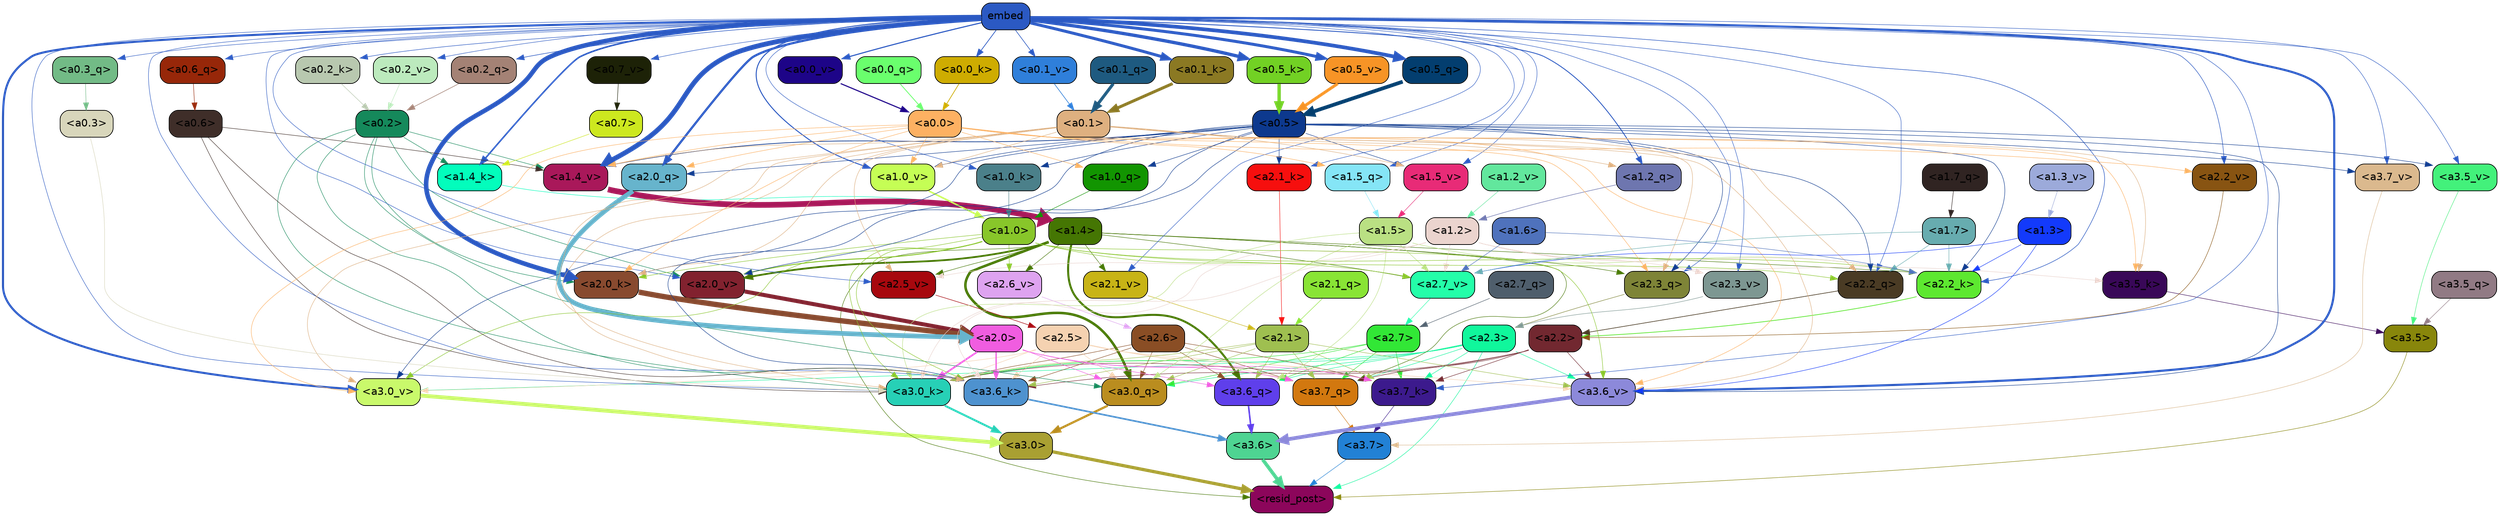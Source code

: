 strict digraph "" {
	graph [bgcolor=transparent,
		layout=dot,
		overlap=false,
		splines=true
	];
	"<a3.7>"	[color=black,
		fillcolor="#2281d5",
		fontname=Helvetica,
		shape=box,
		style="filled, rounded"];
	"<resid_post>"	[color=black,
		fillcolor="#8c065b",
		fontname=Helvetica,
		shape=box,
		style="filled, rounded"];
	"<a3.7>" -> "<resid_post>"	[color="#2281d5",
		penwidth=0.6];
	"<a3.6>"	[color=black,
		fillcolor="#4ed492",
		fontname=Helvetica,
		shape=box,
		style="filled, rounded"];
	"<a3.6>" -> "<resid_post>"	[color="#4ed492",
		penwidth=4.646730065345764];
	"<a3.5>"	[color=black,
		fillcolor="#88860b",
		fontname=Helvetica,
		shape=box,
		style="filled, rounded"];
	"<a3.5>" -> "<resid_post>"	[color="#88860b",
		penwidth=0.6];
	"<a3.0>"	[color=black,
		fillcolor="#a9a032",
		fontname=Helvetica,
		shape=box,
		style="filled, rounded"];
	"<a3.0>" -> "<resid_post>"	[color="#a9a032",
		penwidth=4.323132634162903];
	"<a2.3>"	[color=black,
		fillcolor="#10f79c",
		fontname=Helvetica,
		shape=box,
		style="filled, rounded"];
	"<a2.3>" -> "<resid_post>"	[color="#10f79c",
		penwidth=0.6];
	"<a3.7_q>"	[color=black,
		fillcolor="#d2780f",
		fontname=Helvetica,
		shape=box,
		style="filled, rounded"];
	"<a2.3>" -> "<a3.7_q>"	[color="#10f79c",
		penwidth=0.6];
	"<a3.6_q>"	[color=black,
		fillcolor="#5f3feb",
		fontname=Helvetica,
		shape=box,
		style="filled, rounded"];
	"<a2.3>" -> "<a3.6_q>"	[color="#10f79c",
		penwidth=0.6];
	"<a3.0_q>"	[color=black,
		fillcolor="#ba8d1f",
		fontname=Helvetica,
		shape=box,
		style="filled, rounded"];
	"<a2.3>" -> "<a3.0_q>"	[color="#10f79c",
		penwidth=0.6];
	"<a3.7_k>"	[color=black,
		fillcolor="#3c1a8d",
		fontname=Helvetica,
		shape=box,
		style="filled, rounded"];
	"<a2.3>" -> "<a3.7_k>"	[color="#10f79c",
		penwidth=0.6];
	"<a3.0_k>"	[color=black,
		fillcolor="#27d0b6",
		fontname=Helvetica,
		shape=box,
		style="filled, rounded"];
	"<a2.3>" -> "<a3.0_k>"	[color="#10f79c",
		penwidth=0.6];
	"<a3.6_v>"	[color=black,
		fillcolor="#8c89da",
		fontname=Helvetica,
		shape=box,
		style="filled, rounded"];
	"<a2.3>" -> "<a3.6_v>"	[color="#10f79c",
		penwidth=0.6];
	"<a3.0_v>"	[color=black,
		fillcolor="#c9f96b",
		fontname=Helvetica,
		shape=box,
		style="filled, rounded"];
	"<a2.3>" -> "<a3.0_v>"	[color="#10f79c",
		penwidth=0.6];
	"<a1.4>"	[color=black,
		fillcolor="#457603",
		fontname=Helvetica,
		shape=box,
		style="filled, rounded"];
	"<a1.4>" -> "<resid_post>"	[color="#457603",
		penwidth=0.6];
	"<a1.4>" -> "<a3.7_q>"	[color="#457603",
		penwidth=0.6];
	"<a1.4>" -> "<a3.6_q>"	[color="#457603",
		penwidth=2.700703263282776];
	"<a1.4>" -> "<a3.0_q>"	[color="#457603",
		penwidth=3.34255850315094];
	"<a2.3_q>"	[color=black,
		fillcolor="#7e8437",
		fontname=Helvetica,
		shape=box,
		style="filled, rounded"];
	"<a1.4>" -> "<a2.3_q>"	[color="#457603",
		penwidth=0.6];
	"<a2.2_k>"	[color=black,
		fillcolor="#5de830",
		fontname=Helvetica,
		shape=box,
		style="filled, rounded"];
	"<a1.4>" -> "<a2.2_k>"	[color="#457603",
		penwidth=0.6];
	"<a2.7_v>"	[color=black,
		fillcolor="#24fea9",
		fontname=Helvetica,
		shape=box,
		style="filled, rounded"];
	"<a1.4>" -> "<a2.7_v>"	[color="#457603",
		penwidth=0.6];
	"<a2.6_v>"	[color=black,
		fillcolor="#dea3f0",
		fontname=Helvetica,
		shape=box,
		style="filled, rounded"];
	"<a1.4>" -> "<a2.6_v>"	[color="#457603",
		penwidth=0.6];
	"<a2.5_v>"	[color=black,
		fillcolor="#a7080e",
		fontname=Helvetica,
		shape=box,
		style="filled, rounded"];
	"<a1.4>" -> "<a2.5_v>"	[color="#457603",
		penwidth=0.6];
	"<a2.1_v>"	[color=black,
		fillcolor="#c8b416",
		fontname=Helvetica,
		shape=box,
		style="filled, rounded"];
	"<a1.4>" -> "<a2.1_v>"	[color="#457603",
		penwidth=0.6];
	"<a2.0_v>"	[color=black,
		fillcolor="#82222f",
		fontname=Helvetica,
		shape=box,
		style="filled, rounded"];
	"<a1.4>" -> "<a2.0_v>"	[color="#457603",
		penwidth=2.387977123260498];
	"<a3.7_q>" -> "<a3.7>"	[color="#d2780f",
		penwidth=0.6];
	"<a3.6_q>" -> "<a3.6>"	[color="#5f3feb",
		penwidth=2.03758105635643];
	"<a3.5_q>"	[color=black,
		fillcolor="#917a84",
		fontname=Helvetica,
		shape=box,
		style="filled, rounded"];
	"<a3.5_q>" -> "<a3.5>"	[color="#917a84",
		penwidth=0.6];
	"<a3.0_q>" -> "<a3.0>"	[color="#ba8d1f",
		penwidth=2.8638100624084473];
	"<a3.7_k>" -> "<a3.7>"	[color="#3c1a8d",
		penwidth=0.6];
	"<a3.6_k>"	[color=black,
		fillcolor="#4e92cf",
		fontname=Helvetica,
		shape=box,
		style="filled, rounded"];
	"<a3.6_k>" -> "<a3.6>"	[color="#4e92cf",
		penwidth=2.174198240041733];
	"<a3.5_k>"	[color=black,
		fillcolor="#390858",
		fontname=Helvetica,
		shape=box,
		style="filled, rounded"];
	"<a3.5_k>" -> "<a3.5>"	[color="#390858",
		penwidth=0.6];
	"<a3.0_k>" -> "<a3.0>"	[color="#27d0b6",
		penwidth=2.6274144649505615];
	"<a3.7_v>"	[color=black,
		fillcolor="#dbb98e",
		fontname=Helvetica,
		shape=box,
		style="filled, rounded"];
	"<a3.7_v>" -> "<a3.7>"	[color="#dbb98e",
		penwidth=0.6];
	"<a3.6_v>" -> "<a3.6>"	[color="#8c89da",
		penwidth=5.002329230308533];
	"<a3.5_v>"	[color=black,
		fillcolor="#43f17b",
		fontname=Helvetica,
		shape=box,
		style="filled, rounded"];
	"<a3.5_v>" -> "<a3.5>"	[color="#43f17b",
		penwidth=0.6];
	"<a3.0_v>" -> "<a3.0>"	[color="#c9f96b",
		penwidth=5.188832879066467];
	"<a2.7>"	[color=black,
		fillcolor="#32e736",
		fontname=Helvetica,
		shape=box,
		style="filled, rounded"];
	"<a2.7>" -> "<a3.7_q>"	[color="#32e736",
		penwidth=0.6];
	"<a2.7>" -> "<a3.6_q>"	[color="#32e736",
		penwidth=0.6];
	"<a2.7>" -> "<a3.0_q>"	[color="#32e736",
		penwidth=0.6];
	"<a2.7>" -> "<a3.7_k>"	[color="#32e736",
		penwidth=0.6];
	"<a2.7>" -> "<a3.0_k>"	[color="#32e736",
		penwidth=0.6];
	"<a2.6>"	[color=black,
		fillcolor="#8a4e25",
		fontname=Helvetica,
		shape=box,
		style="filled, rounded"];
	"<a2.6>" -> "<a3.7_q>"	[color="#8a4e25",
		penwidth=0.6];
	"<a2.6>" -> "<a3.6_q>"	[color="#8a4e25",
		penwidth=0.6];
	"<a2.6>" -> "<a3.0_q>"	[color="#8a4e25",
		penwidth=0.6];
	"<a2.6>" -> "<a3.7_k>"	[color="#8a4e25",
		penwidth=0.6];
	"<a2.6>" -> "<a3.6_k>"	[color="#8a4e25",
		penwidth=0.6];
	"<a2.6>" -> "<a3.0_k>"	[color="#8a4e25",
		penwidth=0.6];
	"<a2.5>"	[color=black,
		fillcolor="#f5d2b1",
		fontname=Helvetica,
		shape=box,
		style="filled, rounded"];
	"<a2.5>" -> "<a3.7_q>"	[color="#f5d2b1",
		penwidth=0.6];
	"<a2.5>" -> "<a3.0_q>"	[color="#f5d2b1",
		penwidth=0.6];
	"<a2.5>" -> "<a3.7_k>"	[color="#f5d2b1",
		penwidth=0.6];
	"<a2.5>" -> "<a3.6_k>"	[color="#f5d2b1",
		penwidth=0.6];
	"<a2.5>" -> "<a3.0_k>"	[color="#f5d2b1",
		penwidth=0.6];
	"<a2.5>" -> "<a3.6_v>"	[color="#f5d2b1",
		penwidth=0.6];
	"<a2.5>" -> "<a3.0_v>"	[color="#f5d2b1",
		penwidth=0.6];
	"<a2.2>"	[color=black,
		fillcolor="#722830",
		fontname=Helvetica,
		shape=box,
		style="filled, rounded"];
	"<a2.2>" -> "<a3.7_q>"	[color="#722830",
		penwidth=0.6];
	"<a2.2>" -> "<a3.7_k>"	[color="#722830",
		penwidth=0.6];
	"<a2.2>" -> "<a3.6_k>"	[color="#722830",
		penwidth=0.6];
	"<a2.2>" -> "<a3.0_k>"	[color="#722830",
		penwidth=0.6];
	"<a2.2>" -> "<a3.6_v>"	[color="#722830",
		penwidth=0.6];
	"<a2.1>"	[color=black,
		fillcolor="#9fbf50",
		fontname=Helvetica,
		shape=box,
		style="filled, rounded"];
	"<a2.1>" -> "<a3.7_q>"	[color="#9fbf50",
		penwidth=0.6];
	"<a2.1>" -> "<a3.6_q>"	[color="#9fbf50",
		penwidth=0.6];
	"<a2.1>" -> "<a3.0_q>"	[color="#9fbf50",
		penwidth=0.6];
	"<a2.1>" -> "<a3.7_k>"	[color="#9fbf50",
		penwidth=0.6];
	"<a2.1>" -> "<a3.6_k>"	[color="#9fbf50",
		penwidth=0.6];
	"<a2.1>" -> "<a3.0_k>"	[color="#9fbf50",
		penwidth=0.6];
	"<a2.1>" -> "<a3.6_v>"	[color="#9fbf50",
		penwidth=0.6];
	"<a2.0>"	[color=black,
		fillcolor="#f05de0",
		fontname=Helvetica,
		shape=box,
		style="filled, rounded"];
	"<a2.0>" -> "<a3.7_q>"	[color="#f05de0",
		penwidth=0.6];
	"<a2.0>" -> "<a3.6_q>"	[color="#f05de0",
		penwidth=0.6];
	"<a2.0>" -> "<a3.0_q>"	[color="#f05de0",
		penwidth=0.6];
	"<a2.0>" -> "<a3.7_k>"	[color="#f05de0",
		penwidth=0.6];
	"<a2.0>" -> "<a3.6_k>"	[color="#f05de0",
		penwidth=1.6454488784074783];
	"<a2.0>" -> "<a3.0_k>"	[color="#f05de0",
		penwidth=2.2218968719244003];
	"<a1.5>"	[color=black,
		fillcolor="#bae083",
		fontname=Helvetica,
		shape=box,
		style="filled, rounded"];
	"<a1.5>" -> "<a3.6_q>"	[color="#bae083",
		penwidth=0.6];
	"<a1.5>" -> "<a3.0_q>"	[color="#bae083",
		penwidth=0.6];
	"<a1.5>" -> "<a3.0_k>"	[color="#bae083",
		penwidth=0.6];
	"<a1.5>" -> "<a2.2_k>"	[color="#bae083",
		penwidth=0.6];
	"<a1.5>" -> "<a2.7_v>"	[color="#bae083",
		penwidth=0.6];
	"<a0.2>"	[color=black,
		fillcolor="#15895b",
		fontname=Helvetica,
		shape=box,
		style="filled, rounded"];
	"<a0.2>" -> "<a3.0_q>"	[color="#15895b",
		penwidth=0.6];
	"<a0.2>" -> "<a3.6_k>"	[color="#15895b",
		penwidth=0.6];
	"<a0.2>" -> "<a3.0_k>"	[color="#15895b",
		penwidth=0.6];
	"<a2.0_k>"	[color=black,
		fillcolor="#884a2f",
		fontname=Helvetica,
		shape=box,
		style="filled, rounded"];
	"<a0.2>" -> "<a2.0_k>"	[color="#15895b",
		penwidth=0.6];
	"<a0.2>" -> "<a2.0_v>"	[color="#15895b",
		penwidth=0.6];
	"<a1.4_k>"	[color=black,
		fillcolor="#03fdbc",
		fontname=Helvetica,
		shape=box,
		style="filled, rounded"];
	"<a0.2>" -> "<a1.4_k>"	[color="#15895b",
		penwidth=0.6];
	"<a1.4_v>"	[color=black,
		fillcolor="#a9185a",
		fontname=Helvetica,
		shape=box,
		style="filled, rounded"];
	"<a0.2>" -> "<a1.4_v>"	[color="#15895b",
		penwidth=0.6];
	embed	[color=black,
		fillcolor="#2b59c3",
		fontname=Helvetica,
		shape=box,
		style="filled, rounded"];
	embed -> "<a3.7_k>"	[color="#2b59c3",
		penwidth=0.6];
	embed -> "<a3.6_k>"	[color="#2b59c3",
		penwidth=0.6];
	embed -> "<a3.0_k>"	[color="#2b59c3",
		penwidth=0.6];
	embed -> "<a3.7_v>"	[color="#2b59c3",
		penwidth=0.6];
	embed -> "<a3.6_v>"	[color="#2b59c3",
		penwidth=2.8301228284835815];
	embed -> "<a3.5_v>"	[color="#2b59c3",
		penwidth=0.6];
	embed -> "<a3.0_v>"	[color="#2b59c3",
		penwidth=2.7660785913467407];
	embed -> "<a2.3_q>"	[color="#2b59c3",
		penwidth=0.6];
	"<a2.2_q>"	[color=black,
		fillcolor="#4a3b24",
		fontname=Helvetica,
		shape=box,
		style="filled, rounded"];
	embed -> "<a2.2_q>"	[color="#2b59c3",
		penwidth=0.6];
	"<a2.0_q>"	[color=black,
		fillcolor="#67b4cc",
		fontname=Helvetica,
		shape=box,
		style="filled, rounded"];
	embed -> "<a2.0_q>"	[color="#2b59c3",
		penwidth=2.918822765350342];
	embed -> "<a2.2_k>"	[color="#2b59c3",
		penwidth=0.7099294662475586];
	"<a2.1_k>"	[color=black,
		fillcolor="#f60f0e",
		fontname=Helvetica,
		shape=box,
		style="filled, rounded"];
	embed -> "<a2.1_k>"	[color="#2b59c3",
		penwidth=0.6];
	embed -> "<a2.0_k>"	[color="#2b59c3",
		penwidth=6.075345039367676];
	embed -> "<a2.5_v>"	[color="#2b59c3",
		penwidth=0.6];
	"<a2.3_v>"	[color=black,
		fillcolor="#7d9792",
		fontname=Helvetica,
		shape=box,
		style="filled, rounded"];
	embed -> "<a2.3_v>"	[color="#2b59c3",
		penwidth=0.6];
	"<a2.2_v>"	[color=black,
		fillcolor="#885412",
		fontname=Helvetica,
		shape=box,
		style="filled, rounded"];
	embed -> "<a2.2_v>"	[color="#2b59c3",
		penwidth=0.6909599304199219];
	embed -> "<a2.1_v>"	[color="#2b59c3",
		penwidth=0.6];
	embed -> "<a2.0_v>"	[color="#2b59c3",
		penwidth=0.6];
	"<a1.5_q>"	[color=black,
		fillcolor="#85e5f6",
		fontname=Helvetica,
		shape=box,
		style="filled, rounded"];
	embed -> "<a1.5_q>"	[color="#2b59c3",
		penwidth=0.6];
	"<a1.2_q>"	[color=black,
		fillcolor="#6e76af",
		fontname=Helvetica,
		shape=box,
		style="filled, rounded"];
	embed -> "<a1.2_q>"	[color="#2b59c3",
		penwidth=1.1075286865234375];
	embed -> "<a1.4_k>"	[color="#2b59c3",
		penwidth=2.043105125427246];
	"<a1.0_k>"	[color=black,
		fillcolor="#4b808a",
		fontname=Helvetica,
		shape=box,
		style="filled, rounded"];
	embed -> "<a1.0_k>"	[color="#2b59c3",
		penwidth=0.6];
	"<a1.5_v>"	[color=black,
		fillcolor="#e82b77",
		fontname=Helvetica,
		shape=box,
		style="filled, rounded"];
	embed -> "<a1.5_v>"	[color="#2b59c3",
		penwidth=0.6];
	embed -> "<a1.4_v>"	[color="#2b59c3",
		penwidth=6.46385931968689];
	"<a1.0_v>"	[color=black,
		fillcolor="#c5fe55",
		fontname=Helvetica,
		shape=box,
		style="filled, rounded"];
	embed -> "<a1.0_v>"	[color="#2b59c3",
		penwidth=1.273291826248169];
	"<a0.6_q>"	[color=black,
		fillcolor="#972709",
		fontname=Helvetica,
		shape=box,
		style="filled, rounded"];
	embed -> "<a0.6_q>"	[color="#2b59c3",
		penwidth=0.6];
	"<a0.5_q>"	[color=black,
		fillcolor="#033e6f",
		fontname=Helvetica,
		shape=box,
		style="filled, rounded"];
	embed -> "<a0.5_q>"	[color="#2b59c3",
		penwidth=4.941530704498291];
	"<a0.3_q>"	[color=black,
		fillcolor="#72bb86",
		fontname=Helvetica,
		shape=box,
		style="filled, rounded"];
	embed -> "<a0.3_q>"	[color="#2b59c3",
		penwidth=0.6];
	"<a0.2_q>"	[color=black,
		fillcolor="#a48275",
		fontname=Helvetica,
		shape=box,
		style="filled, rounded"];
	embed -> "<a0.2_q>"	[color="#2b59c3",
		penwidth=0.739351749420166];
	"<a0.5_k>"	[color=black,
		fillcolor="#72d124",
		fontname=Helvetica,
		shape=box,
		style="filled, rounded"];
	embed -> "<a0.5_k>"	[color="#2b59c3",
		penwidth=4.426396369934082];
	"<a0.2_k>"	[color=black,
		fillcolor="#b8c8af",
		fontname=Helvetica,
		shape=box,
		style="filled, rounded"];
	embed -> "<a0.2_k>"	[color="#2b59c3",
		penwidth=0.6546797752380371];
	"<a0.1_k>"	[color=black,
		fillcolor="#8b7923",
		fontname=Helvetica,
		shape=box,
		style="filled, rounded"];
	embed -> "<a0.1_k>"	[color="#2b59c3",
		penwidth=3.930372714996338];
	"<a0.0_k>"	[color=black,
		fillcolor="#ceac01",
		fontname=Helvetica,
		shape=box,
		style="filled, rounded"];
	embed -> "<a0.0_k>"	[color="#2b59c3",
		penwidth=0.9408226013183594];
	"<a0.7_v>"	[color=black,
		fillcolor="#1d2207",
		fontname=Helvetica,
		shape=box,
		style="filled, rounded"];
	embed -> "<a0.7_v>"	[color="#2b59c3",
		penwidth=0.6];
	"<a0.5_v>"	[color=black,
		fillcolor="#f79426",
		fontname=Helvetica,
		shape=box,
		style="filled, rounded"];
	embed -> "<a0.5_v>"	[color="#2b59c3",
		penwidth=3.920696496963501];
	"<a0.2_v>"	[color=black,
		fillcolor="#bceabd",
		fontname=Helvetica,
		shape=box,
		style="filled, rounded"];
	embed -> "<a0.2_v>"	[color="#2b59c3",
		penwidth=0.6];
	"<a0.1_v>"	[color=black,
		fillcolor="#2f7fda",
		fontname=Helvetica,
		shape=box,
		style="filled, rounded"];
	embed -> "<a0.1_v>"	[color="#2b59c3",
		penwidth=0.8145098686218262];
	"<a0.0_v>"	[color=black,
		fillcolor="#1d0488",
		fontname=Helvetica,
		shape=box,
		style="filled, rounded"];
	embed -> "<a0.0_v>"	[color="#2b59c3",
		penwidth=1.426530361175537];
	"<a1.2>"	[color=black,
		fillcolor="#ebd4ce",
		fontname=Helvetica,
		shape=box,
		style="filled, rounded"];
	"<a1.2>" -> "<a3.6_k>"	[color="#ebd4ce",
		penwidth=0.6];
	"<a1.2>" -> "<a3.5_k>"	[color="#ebd4ce",
		penwidth=0.6];
	"<a1.2>" -> "<a3.0_k>"	[color="#ebd4ce",
		penwidth=0.6];
	"<a1.2>" -> "<a2.2_k>"	[color="#ebd4ce",
		penwidth=0.6];
	"<a1.2>" -> "<a2.7_v>"	[color="#ebd4ce",
		penwidth=0.6];
	"<a1.2>" -> "<a2.5_v>"	[color="#ebd4ce",
		penwidth=0.6];
	"<a1.2>" -> "<a2.3_v>"	[color="#ebd4ce",
		penwidth=0.6];
	"<a1.0>"	[color=black,
		fillcolor="#88c62a",
		fontname=Helvetica,
		shape=box,
		style="filled, rounded"];
	"<a1.0>" -> "<a3.6_k>"	[color="#88c62a",
		penwidth=0.6];
	"<a1.0>" -> "<a3.0_k>"	[color="#88c62a",
		penwidth=0.6];
	"<a1.0>" -> "<a3.6_v>"	[color="#88c62a",
		penwidth=0.6];
	"<a1.0>" -> "<a3.0_v>"	[color="#88c62a",
		penwidth=0.6];
	"<a1.0>" -> "<a2.2_q>"	[color="#88c62a",
		penwidth=0.6];
	"<a1.0>" -> "<a2.2_k>"	[color="#88c62a",
		penwidth=0.6];
	"<a1.0>" -> "<a2.0_k>"	[color="#88c62a",
		penwidth=0.6];
	"<a1.0>" -> "<a2.7_v>"	[color="#88c62a",
		penwidth=0.6];
	"<a1.0>" -> "<a2.6_v>"	[color="#88c62a",
		penwidth=0.6];
	"<a1.0>" -> "<a2.0_v>"	[color="#88c62a",
		penwidth=1.2435333728790283];
	"<a0.6>"	[color=black,
		fillcolor="#3f2e29",
		fontname=Helvetica,
		shape=box,
		style="filled, rounded"];
	"<a0.6>" -> "<a3.6_k>"	[color="#3f2e29",
		penwidth=0.6];
	"<a0.6>" -> "<a3.0_k>"	[color="#3f2e29",
		penwidth=0.6];
	"<a0.6>" -> "<a1.4_v>"	[color="#3f2e29",
		penwidth=0.6];
	"<a0.5>"	[color=black,
		fillcolor="#0d398e",
		fontname=Helvetica,
		shape=box,
		style="filled, rounded"];
	"<a0.5>" -> "<a3.6_k>"	[color="#0d398e",
		penwidth=0.6];
	"<a0.5>" -> "<a3.7_v>"	[color="#0d398e",
		penwidth=0.6];
	"<a0.5>" -> "<a3.6_v>"	[color="#0d398e",
		penwidth=0.6];
	"<a0.5>" -> "<a3.5_v>"	[color="#0d398e",
		penwidth=0.6];
	"<a0.5>" -> "<a3.0_v>"	[color="#0d398e",
		penwidth=0.6124261617660522];
	"<a0.5>" -> "<a2.3_q>"	[color="#0d398e",
		penwidth=0.6];
	"<a0.5>" -> "<a2.2_q>"	[color="#0d398e",
		penwidth=0.6];
	"<a0.5>" -> "<a2.0_q>"	[color="#0d398e",
		penwidth=0.6];
	"<a0.5>" -> "<a2.2_k>"	[color="#0d398e",
		penwidth=0.6];
	"<a0.5>" -> "<a2.1_k>"	[color="#0d398e",
		penwidth=0.6];
	"<a0.5>" -> "<a2.0_k>"	[color="#0d398e",
		penwidth=0.6112704277038574];
	"<a0.5>" -> "<a2.0_v>"	[color="#0d398e",
		penwidth=0.6];
	"<a1.0_q>"	[color=black,
		fillcolor="#129501",
		fontname=Helvetica,
		shape=box,
		style="filled, rounded"];
	"<a0.5>" -> "<a1.0_q>"	[color="#0d398e",
		penwidth=0.6];
	"<a0.5>" -> "<a1.0_k>"	[color="#0d398e",
		penwidth=0.6];
	"<a0.5>" -> "<a1.5_v>"	[color="#0d398e",
		penwidth=0.6];
	"<a0.5>" -> "<a1.4_v>"	[color="#0d398e",
		penwidth=0.9145197868347168];
	"<a0.5>" -> "<a1.0_v>"	[color="#0d398e",
		penwidth=0.6];
	"<a0.1>"	[color=black,
		fillcolor="#deb080",
		fontname=Helvetica,
		shape=box,
		style="filled, rounded"];
	"<a0.1>" -> "<a3.6_k>"	[color="#deb080",
		penwidth=0.6];
	"<a0.1>" -> "<a3.5_k>"	[color="#deb080",
		penwidth=0.6];
	"<a0.1>" -> "<a3.0_k>"	[color="#deb080",
		penwidth=0.6];
	"<a0.1>" -> "<a3.6_v>"	[color="#deb080",
		penwidth=0.6];
	"<a0.1>" -> "<a3.0_v>"	[color="#deb080",
		penwidth=0.6];
	"<a0.1>" -> "<a2.3_q>"	[color="#deb080",
		penwidth=0.6];
	"<a0.1>" -> "<a2.2_q>"	[color="#deb080",
		penwidth=0.6];
	"<a0.1>" -> "<a2.0_k>"	[color="#deb080",
		penwidth=0.6];
	"<a0.1>" -> "<a2.5_v>"	[color="#deb080",
		penwidth=0.6];
	"<a0.1>" -> "<a1.2_q>"	[color="#deb080",
		penwidth=0.6];
	"<a0.1>" -> "<a1.5_v>"	[color="#deb080",
		penwidth=0.6];
	"<a0.1>" -> "<a1.4_v>"	[color="#deb080",
		penwidth=0.6];
	"<a0.1>" -> "<a1.0_v>"	[color="#deb080",
		penwidth=0.6];
	"<a0.0>"	[color=black,
		fillcolor="#fdb162",
		fontname=Helvetica,
		shape=box,
		style="filled, rounded"];
	"<a0.0>" -> "<a3.5_k>"	[color="#fdb162",
		penwidth=0.6];
	"<a0.0>" -> "<a3.6_v>"	[color="#fdb162",
		penwidth=0.6];
	"<a0.0>" -> "<a3.0_v>"	[color="#fdb162",
		penwidth=0.6];
	"<a0.0>" -> "<a2.3_q>"	[color="#fdb162",
		penwidth=0.6];
	"<a0.0>" -> "<a2.0_q>"	[color="#fdb162",
		penwidth=0.6];
	"<a0.0>" -> "<a2.0_k>"	[color="#fdb162",
		penwidth=0.6];
	"<a0.0>" -> "<a2.2_v>"	[color="#fdb162",
		penwidth=0.6];
	"<a0.0>" -> "<a1.5_q>"	[color="#fdb162",
		penwidth=0.6];
	"<a0.0>" -> "<a1.0_q>"	[color="#fdb162",
		penwidth=0.6];
	"<a0.0>" -> "<a1.4_v>"	[color="#fdb162",
		penwidth=0.6];
	"<a0.0>" -> "<a1.0_v>"	[color="#fdb162",
		penwidth=0.6];
	"<a0.3>"	[color=black,
		fillcolor="#d8d6bb",
		fontname=Helvetica,
		shape=box,
		style="filled, rounded"];
	"<a0.3>" -> "<a3.0_k>"	[color="#d8d6bb",
		penwidth=0.6];
	"<a1.3>"	[color=black,
		fillcolor="#133afb",
		fontname=Helvetica,
		shape=box,
		style="filled, rounded"];
	"<a1.3>" -> "<a3.6_v>"	[color="#133afb",
		penwidth=0.6];
	"<a1.3>" -> "<a2.2_k>"	[color="#133afb",
		penwidth=0.6];
	"<a1.3>" -> "<a2.7_v>"	[color="#133afb",
		penwidth=0.6];
	"<a2.7_q>"	[color=black,
		fillcolor="#4f5e6c",
		fontname=Helvetica,
		shape=box,
		style="filled, rounded"];
	"<a2.7_q>" -> "<a2.7>"	[color="#4f5e6c",
		penwidth=0.6];
	"<a2.3_q>" -> "<a2.3>"	[color="#7e8437",
		penwidth=0.6];
	"<a2.2_q>" -> "<a2.2>"	[color="#4a3b24",
		penwidth=0.8114519119262695];
	"<a2.1_q>"	[color=black,
		fillcolor="#89e435",
		fontname=Helvetica,
		shape=box,
		style="filled, rounded"];
	"<a2.1_q>" -> "<a2.1>"	[color="#89e435",
		penwidth=0.6];
	"<a2.0_q>" -> "<a2.0>"	[color="#67b4cc",
		penwidth=6.2323237657547];
	"<a2.2_k>" -> "<a2.2>"	[color="#5de830",
		penwidth=0.9331893920898438];
	"<a2.1_k>" -> "<a2.1>"	[color="#f60f0e",
		penwidth=0.6];
	"<a2.0_k>" -> "<a2.0>"	[color="#884a2f",
		penwidth=7.158664226531982];
	"<a2.7_v>" -> "<a2.7>"	[color="#24fea9",
		penwidth=0.6];
	"<a2.6_v>" -> "<a2.6>"	[color="#dea3f0",
		penwidth=0.6];
	"<a2.5_v>" -> "<a2.5>"	[color="#a7080e",
		penwidth=0.6657319068908691];
	"<a2.3_v>" -> "<a2.3>"	[color="#7d9792",
		penwidth=0.6];
	"<a2.2_v>" -> "<a2.2>"	[color="#885412",
		penwidth=0.6];
	"<a2.1_v>" -> "<a2.1>"	[color="#c8b416",
		penwidth=0.6];
	"<a2.0_v>" -> "<a2.0>"	[color="#82222f",
		penwidth=5.380099236965179];
	"<a1.7>"	[color=black,
		fillcolor="#67acaf",
		fontname=Helvetica,
		shape=box,
		style="filled, rounded"];
	"<a1.7>" -> "<a2.2_q>"	[color="#67acaf",
		penwidth=0.6];
	"<a1.7>" -> "<a2.2_k>"	[color="#67acaf",
		penwidth=0.6];
	"<a1.7>" -> "<a2.7_v>"	[color="#67acaf",
		penwidth=0.6];
	"<a1.6>"	[color=black,
		fillcolor="#4f72bc",
		fontname=Helvetica,
		shape=box,
		style="filled, rounded"];
	"<a1.6>" -> "<a2.2_k>"	[color="#4f72bc",
		penwidth=0.6];
	"<a1.6>" -> "<a2.7_v>"	[color="#4f72bc",
		penwidth=0.6];
	"<a1.7_q>"	[color=black,
		fillcolor="#302422",
		fontname=Helvetica,
		shape=box,
		style="filled, rounded"];
	"<a1.7_q>" -> "<a1.7>"	[color="#302422",
		penwidth=0.6];
	"<a1.5_q>" -> "<a1.5>"	[color="#85e5f6",
		penwidth=0.6];
	"<a1.2_q>" -> "<a1.2>"	[color="#6e76af",
		penwidth=0.6965713500976562];
	"<a1.0_q>" -> "<a1.0>"	[color="#129501",
		penwidth=0.6];
	"<a1.4_k>" -> "<a1.4>"	[color="#03fdbc",
		penwidth=0.6];
	"<a1.0_k>" -> "<a1.0>"	[color="#4b808a",
		penwidth=0.6];
	"<a1.5_v>" -> "<a1.5>"	[color="#e82b77",
		penwidth=0.6];
	"<a1.4_v>" -> "<a1.4>"	[color="#a9185a",
		penwidth=7.649995803833008];
	"<a1.3_v>"	[color=black,
		fillcolor="#9caada",
		fontname=Helvetica,
		shape=box,
		style="filled, rounded"];
	"<a1.3_v>" -> "<a1.3>"	[color="#9caada",
		penwidth=0.6];
	"<a1.2_v>"	[color=black,
		fillcolor="#62e79d",
		fontname=Helvetica,
		shape=box,
		style="filled, rounded"];
	"<a1.2_v>" -> "<a1.2>"	[color="#62e79d",
		penwidth=0.6];
	"<a1.0_v>" -> "<a1.0>"	[color="#c5fe55",
		penwidth=2.050852060317993];
	"<a0.7>"	[color=black,
		fillcolor="#cde81f",
		fontname=Helvetica,
		shape=box,
		style="filled, rounded"];
	"<a0.7>" -> "<a1.4_k>"	[color="#cde81f",
		penwidth=0.6];
	"<a0.6_q>" -> "<a0.6>"	[color="#972709",
		penwidth=0.6];
	"<a0.5_q>" -> "<a0.5>"	[color="#033e6f",
		penwidth=4.9415271282196045];
	"<a0.3_q>" -> "<a0.3>"	[color="#72bb86",
		penwidth=0.6];
	"<a0.2_q>" -> "<a0.2>"	[color="#a48275",
		penwidth=0.7393593788146973];
	"<a0.1_q>"	[color=black,
		fillcolor="#1e5a80",
		fontname=Helvetica,
		shape=box,
		style="filled, rounded"];
	"<a0.1_q>" -> "<a0.1>"	[color="#1e5a80",
		penwidth=4.0437469482421875];
	"<a0.0_q>"	[color=black,
		fillcolor="#6aff6d",
		fontname=Helvetica,
		shape=box,
		style="filled, rounded"];
	"<a0.0_q>" -> "<a0.0>"	[color="#6aff6d",
		penwidth=1.0526800155639648];
	"<a0.5_k>" -> "<a0.5>"	[color="#72d124",
		penwidth=4.382697105407715];
	"<a0.2_k>" -> "<a0.2>"	[color="#b8c8af",
		penwidth=0.6394491195678711];
	"<a0.1_k>" -> "<a0.1>"	[color="#8b7923",
		penwidth=3.9428932666778564];
	"<a0.0_k>" -> "<a0.0>"	[color="#ceac01",
		penwidth=0.9280776977539062];
	"<a0.7_v>" -> "<a0.7>"	[color="#1d2207",
		penwidth=0.6];
	"<a0.5_v>" -> "<a0.5>"	[color="#f79426",
		penwidth=3.8846328258514404];
	"<a0.2_v>" -> "<a0.2>"	[color="#bceabd",
		penwidth=0.6];
	"<a0.1_v>" -> "<a0.1>"	[color="#2f7fda",
		penwidth=0.8284716606140137];
	"<a0.0_v>" -> "<a0.0>"	[color="#1d0488",
		penwidth=1.44976806640625];
}
